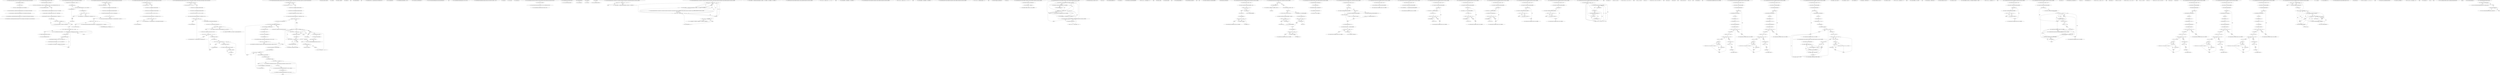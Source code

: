 digraph DSCompiler_CFG {
  // graph-vertices
  v1  [label="162:  DSCompiler (final int parameters, final int order,  final DSCompiler valueCompiler, final DSCompiler derivativeCompiler)"];
  v2  [label="166:  this.parameters = parameters"];
  v3  [label="167:  this.order  = order"];
  v4  [label="168:  this.sizes  = compileSizes(parameters, order, valueCompiler)"];
  v5  [label="169:  this.derivativesIndirection = compileDerivativesIndirection(parameters, order, valueCompiler, derivativeCompiler)"];
  v6  [label="172:  this.lowerIndirection = compileLowerIndirection(parameters, order, valueCompiler, derivativeCompiler)"];
  v7  [label="175:  this.multIndirection = compileMultiplicationIndirection(parameters, order,  valueCompiler, derivativeCompiler, lowerIndirection)"];
  v8  [label="178:  this.compIndirection = compileCompositionIndirection(parameters, order, valueCompiler, derivativeCompiler, sizes, derivativesIndirection)"];
  v9  [label="191:  DSCompiler getCompiler(int parameters, int order)"];
  v10  [label="195:  final DSCompiler[][] cache = compilers.get()"];
  v11  [label="196:  if (cache != null && cache.length > parameters && cache[parameters].length > order && cache[parameters][order] != null)"];
  v12  [label="199:  return cache[parameters][order];"];
  v13  [label="endif"];
  v14  [label="203:  final int maxParameters = FastMath.max(parameters, cache == null ? 0 : cache.length)"];
  v15  [label="204:  final int maxOrder  = FastMath.max(order, cache == null ? 0 : cache[0].length)"];
  v16  [label="205:  final DSCompiler[][] newCache = new DSCompiler[maxParameters + 1][maxOrder + 1]"];
  v17  [label="207:  if (cache != null)"];
  v18  [label="209:  for (  int i = 0 ; i < cache.length ;   ++i)"];
  v21  [label="endfor"];
  v22  [label="210:  System.arraycopy(cache[i], 0, newCache[i], 0, cache[i].length)"];
  v23  [label="endif"];
  v24  [label="215:  for (  int diag = 0 ; diag <= parameters + order ;   ++diag)"];
  v27  [label="endfor"];
  v28  [label="216:  for (  int o = FastMath.max(0, diag - parameters ;   ++o) ; o <= FastMath.min(  int o = FastMath.max(0, diag - parameters ;   ++o) ; order, diag ;   ++o) ;   ++o)"];
  v31  [label="endfor"];
  v32  [label="217:  final int p = diag - o"];
  v33  [label="218:  if (newCache[p][o] == null)"];
  v34  [label="219:  final DSCompiler valueCompiler  = (p == 0) ? null : newCache[p - 1][o]"];
  v35  [label="220:  final DSCompiler derivativeCompiler = (o == 0) ? null : newCache[p][o - 1]"];
  v36  [label="221:  newCache[p][o] = new DSCompiler(p, o, valueCompiler, derivativeCompiler)"];
  v37  [label="endif"];
  v38  [label="227:  compilers.compareAndSet(cache, newCache)"];
  v39  [label="229:  return newCache[parameters][order];"];
  v40  [label="239:  int[][] compileSizes(final int parameters, final int order, final DSCompiler valueCompiler)"];
  v41  [label="242:  final int[][] sizes = new int[parameters + 1][order + 1]"];
  v42  [label="243:  if (parameters == 0)"];
  v43  [label="244:  Arrays.fill(sizes[0], 1)"];
  v44  [label="endif"];
  v45  [label="246:  System.arraycopy(valueCompiler.sizes, 0, sizes, 0, parameters)"];
  v46  [label="247:  sizes[parameters][0] = 1"];
  v47  [label="248:  for (  int i = 0 ; i < order ;   ++i)"];
  v50  [label="endfor"];
  v51  [label="249:  sizes[parameters][i + 1] = sizes[parameters][i] + sizes[parameters - 1][i + 1]"];
  v52  [label="253:  return sizes;"];
  v53  [label="264:  int[][] compileDerivativesIndirection(final int parameters, final int order, final DSCompiler valueCompiler, final DSCompiler derivativeCompiler)"];
  v54  [label="268:  if (parameters == 0 || order == 0)"];
  v55  [label="269:  return new int[1][parameters];"];
  v56  [label="endif"];
  v57  [label="272:  final int vSize = valueCompiler.derivativesIndirection.length"];
  v58  [label="273:  final int dSize = derivativeCompiler.derivativesIndirection.length"];
  v59  [label="274:  final int[][] derivativesIndirection = new int[vSize + dSize][parameters]"];
  v60  [label="277:  for (  int i = 0 ; i < vSize ;   ++i)"];
  v63  [label="endfor"];
  v64  [label="279:  System.arraycopy(valueCompiler.derivativesIndirection[i], 0,  derivativesIndirection[i], 0,  parameters - 1)"];
  v65  [label="285:  for (  int i = 0 ; i < dSize ;   ++i)"];
  v68  [label="endfor"];
  v69  [label="288:  System.arraycopy(derivativeCompiler.derivativesIndirection[i], 0,  derivativesIndirection[vSize + i], 0,  parameters)"];
  v70  [label="293:  derivativesIndirection[vSize + i][parameters - 1]++"];
  v71  [label="297:  return derivativesIndirection;"];
  v72  [label="312:  int[] compileLowerIndirection(final int parameters, final int order, final DSCompiler valueCompiler, final DSCompiler derivativeCompiler)"];
  v73  [label="316:  if (parameters == 0 || order <= 1)"];
  v74  [label="317:  return new int[] { 0 };"];
  v75  [label="endif"];
  v76  [label="321:  final int vSize = valueCompiler.lowerIndirection.length"];
  v77  [label="322:  final int dSize = derivativeCompiler.lowerIndirection.length"];
  v78  [label="323:  final int[] lowerIndirection = new int[vSize + dSize]"];
  v79  [label="324:  System.arraycopy(valueCompiler.lowerIndirection, 0, lowerIndirection, 0, vSize)"];
  v80  [label="325:  for (  int i = 0 ; i < dSize ;   ++i)"];
  v83  [label="endfor"];
  v84  [label="326:  lowerIndirection[vSize + i] = valueCompiler.getSize() + derivativeCompiler.lowerIndirection[i]"];
  v85  [label="329:  return lowerIndirection;"];
  v86  [label="346:  int[][][] compileMultiplicationIndirection(final int parameters, final int order,  final DSCompiler valueCompiler,  final DSCompiler derivativeCompiler,  final int[] lowerIndirection)"];
  v87  [label="351:  if ((parameters == 0) || (order == 0))"];
  v88  [label="352:  return new int[][][] { { { 1, 0, 0 } } };"];
  v89  [label="endif"];
  v90  [label="356:  final int vSize = valueCompiler.multIndirection.length"];
  v91  [label="357:  final int dSize = derivativeCompiler.multIndirection.length"];
  v92  [label="358:  final int[][][] multIndirection = new int[vSize + dSize][][]"];
  v93  [label="360:  System.arraycopy(valueCompiler.multIndirection, 0, multIndirection, 0, vSize)"];
  v94  [label="362:  for (  int i = 0 ; i < dSize ;   ++i)"];
  v97  [label="endfor"];
  v98  [label="363:  final int[][] dRow = derivativeCompiler.multIndirection[i]"];
  v99  [label="364:  List<int[]> row = new ArrayList<int[]>(dRow.length * 2)"];
  v100  [label="365:  for (  int j = 0 ; j < dRow.length ;   ++j)"];
  v103  [label="endfor"];
  v104  [label="366:  row.add(new int[] { dRow[j][0], lowerIndirection[dRow[j][1]], vSize + dRow[j][2] })"];
  v105  [label="367:  row.add(new int[] { dRow[j][0], vSize + dRow[j][1], lowerIndirection[dRow[j][2]] })"];
  v106  [label="371:  final List<int[]> combined = new ArrayList<int[]>(row.size())"];
  v107  [label="372:  for (  int j = 0 ; j < row.size(  int j = 0 ;  ;   ++j) ;   ++j)"];
  v110  [label="endfor"];
  v111  [label="373:  final int[] termJ = row.get(j)"];
  v112  [label="374:  if (termJ[0] > 0)"];
  v113  [label="375:  for (  int k = j + 1 ; k < row.size(  int k = j + 1 ;  ;   ++k) ;   ++k)"];
  v116  [label="endfor"];
  v117  [label="376:  final int[] termK = row.get(k)"];
  v118  [label="377:  if (termJ[1] == termK[1] && termJ[2] == termK[2])"];
  v119  [label="379:  termJ[0] += termK[0]"];
  v120  [label="381:  termK[0] = 0"];
  v121  [label="endif"];
  v122  [label="384:  combined.add(termJ)"];
  v123  [label="endif"];
  v124  [label="388:  multIndirection[vSize + i] = combined.toArray(new int[combined.size()][])"];
  v125  [label="392:  return multIndirection;"];
  v126  [label="411:  int[][][] compileCompositionIndirection(final int parameters, final int order,  final DSCompiler valueCompiler,  final DSCompiler derivativeCompiler,  final int[][] sizes,  final int[][] derivativesIndirection)"];
  v127  [label="418:  if ((parameters == 0) || (order == 0))"];
  v128  [label="419:  return new int[][][] { { { 1, 0 } } };"];
  v129  [label="endif"];
  v130  [label="422:  final int vSize = valueCompiler.compIndirection.length"];
  v131  [label="423:  final int dSize = derivativeCompiler.compIndirection.length"];
  v132  [label="424:  final int[][][] compIndirection = new int[vSize + dSize][][]"];
  v133  [label="427:  System.arraycopy(valueCompiler.compIndirection, 0, compIndirection, 0, vSize)"];
  v134  [label="433:  for (  int i = 0 ; i < dSize ;   ++i)"];
  v137  [label="endfor"];
  v138  [label="434:  List<int[]> row = new ArrayList<int[]>()"];
  v139  [label="435:  for (int[] term : derivativeCompiler.compIndirection[i])"];
  v140  [label="endfor"];
  v141  [label="440:  int[] derivedTermF = new int[term.length + 1]"];
  v142  [label="441:  derivedTermF[0] = term[0]"];
  v143  [label="442:  derivedTermF[1] = term[1] + 1"];
  v144  [label="443:  int[] orders = new int[parameters]"];
  v145  [label="444:  orders[parameters - 1] = 1"];
  v146  [label="445:  derivedTermF[term.length] = getPartialDerivativeIndex(parameters, order, sizes, orders)"];
  v147  [label="446:  for (  int j = 2 ; j < term.length ;   ++j)"];
  v150  [label="endfor"];
  v151  [label="449:  derivedTermF[j] = convertIndex(term[j], parameters,  derivativeCompiler.derivativesIndirection,  parameters, order, sizes)"];
  v152  [label="453:  Arrays.sort(derivedTermF, 2, derivedTermF.length)"];
  v153  [label="454:  row.add(derivedTermF)"];
  v154  [label="457:  for (  int l = 2 ; l < term.length ;   ++l)"];
  v157  [label="endfor"];
  v158  [label="458:  int[] derivedTermG = new int[term.length]"];
  v159  [label="459:  derivedTermG[0] = term[0]"];
  v160  [label="460:  derivedTermG[1] = term[1]"];
  v161  [label="461:  for (  int j = 2 ; j < term.length ;   ++j)"];
  v164  [label="endfor"];
  v165  [label="464:  derivedTermG[j] = convertIndex(term[j], parameters,  derivativeCompiler.derivativesIndirection,  parameters, order, sizes)"];
  v166  [label="467:  if (j == l)"];
  v167  [label="469:  System.arraycopy(derivativesIndirection[derivedTermG[j]], 0, orders, 0, parameters)"];
  v168  [label="470:  orders[parameters - 1]++"];
  v169  [label="471:  derivedTermG[j] = getPartialDerivativeIndex(parameters, order, sizes, orders)"];
  v170  [label="endif"];
  v171  [label="474:  Arrays.sort(derivedTermG, 2, derivedTermG.length)"];
  v172  [label="475:  row.add(derivedTermG)"];
  v173  [label="481:  final List<int[]> combined = new ArrayList<int[]>(row.size())"];
  v174  [label="482:  for (  int j = 0 ; j < row.size(  int j = 0 ;  ;   ++j) ;   ++j)"];
  v177  [label="endfor"];
  v178  [label="483:  final int[] termJ = row.get(j)"];
  v179  [label="484:  if (termJ[0] > 0)"];
  v180  [label="485:  for (  int k = j + 1 ; k < row.size(  int k = j + 1 ;  ;   ++k) ;   ++k)"];
  v183  [label="endfor"];
  v184  [label="486:  final int[] termK = row.get(k)"];
  v185  [label="487:  boolean equals = termJ.length == termK.length"];
  v186  [label="488:  for (  int l = 1 ; equals && l < termJ.length ;   ++l)"];
  v189  [label="endfor"];
  v190  [label="489:  equals &= termJ[l] == termK[l]"];
  v191  [label="491:  if (equals)"];
  v192  [label="493:  termJ[0] += termK[0]"];
  v193  [label="495:  termK[0] = 0"];
  v194  [label="endif"];
  v195  [label="498:  combined.add(termJ)"];
  v196  [label="endif"];
  v197  [label="502:  compIndirection[vSize + i] = combined.toArray(new int[combined.size()][])"];
  v198  [label="506:  return compIndirection;"];
  v199  [label="542:  int getPartialDerivativeIndex(final int ... orders)"];
  v200  [label="546:  if (orders.length != getFreeParameters())"];
  v201  [label="547:  throw new DimensionMismatchException(orders.length, getFreeParameters())"];
  v202  [label="endif"];
  v203  [label="550:  return getPartialDerivativeIndex(parameters, order, sizes, orders);"];
  v204  [label="564:  int getPartialDerivativeIndex(final int parameters, final int order,  final int[][] sizes, final int ... orders)"];
  v205  [label="570:  int index = 0"];
  v206  [label="571:  int m = order"];
  v207  [label="572:  int ordersSum = 0"];
  v208  [label="573:  for (  int i = parameters - 1 ; i >= 0 ;   --i)"];
  v211  [label="endfor"];
  v212  [label="576:  int derivativeOrder = orders[i]"];
  v213  [label="579:  ordersSum += derivativeOrder"];
  v214  [label="580:  if (ordersSum > order)"];
  v215  [label="581:  throw new NumberIsTooLargeException(ordersSum, order, true)"];
  v216  [label="endif"];
  v217  [label="584:  while (derivativeOrder-- > 0)"];
  v218  [label="endwhile"];
  v219  [label="588:  index += sizes[i][m--]"];
  v220  [label="593:  return index;"];
  v221  [label="609:  int convertIndex(final int index, final int srcP, final int[][] srcDerivativesIndirection, final int destP, final int destO, final int[][] destSizes)"];
  v222  [label="613:  int[] orders = new int[destP]"];
  v223  [label="614:  System.arraycopy(srcDerivativesIndirection[index], 0, orders, 0, FastMath.min(srcP, destP))"];
  v224  [label="615:  return getPartialDerivativeIndex(destP, destO, destSizes, orders);"];
  v225  [label="626:  int[] getPartialDerivativeOrders(final int index)"];
  v226  [label="627:  return derivativesIndirection[index];"];
  v227  [label="633:  int getFreeParameters()"];
  v228  [label="634:  return parameters;"];
  v229  [label="640:  int getOrder()"];
  v230  [label="641:  return order;"];
  v231  [label="651:  int getSize()"];
  v232  [label="652:  return sizes[parameters][order];"];
  v233  [label="667:  void linearCombination(final double a1, final double[] c1, final int offset1, final double a2, final double[] c2, final int offset2, final double[] result, final int resultOffset)"];
  v234  [label="670:  for (  int i = 0 ; i < getSize(  int i = 0 ;  ;   ++i) ;   ++i)"];
  v237  [label="endfor"];
  v238  [label="671:  result[resultOffset + i] = MathArrays.linearCombination(a1, c1[offset1 + i], a2, c2[offset2 + i])"];
  v239  [label="691:  void linearCombination(final double a1, final double[] c1, final int offset1, final double a2, final double[] c2, final int offset2, final double a3, final double[] c3, final int offset3, final double[] result, final int resultOffset)"];
  v240  [label="695:  for (  int i = 0 ; i < getSize(  int i = 0 ;  ;   ++i) ;   ++i)"];
  v243  [label="endfor"];
  v244  [label="696:  result[resultOffset + i] = MathArrays.linearCombination(a1, c1[offset1 + i],  a2, c2[offset2 + i],  a3, c3[offset3 + i])"];
  v245  [label="721:  void linearCombination(final double a1, final double[] c1, final int offset1, final double a2, final double[] c2, final int offset2, final double a3, final double[] c3, final int offset3, final double a4, final double[] c4, final int offset4, final double[] result, final int resultOffset)"];
  v246  [label="726:  for (  int i = 0 ; i < getSize(  int i = 0 ;  ;   ++i) ;   ++i)"];
  v249  [label="endfor"];
  v250  [label="727:  result[resultOffset + i] = MathArrays.linearCombination(a1, c1[offset1 + i],  a2, c2[offset2 + i],  a3, c3[offset3 + i],  a4, c4[offset4 + i])"];
  v251  [label="744:  void add(final double[] lhs, final int lhsOffset, final double[] rhs, final int rhsOffset, final double[] result, final int resultOffset)"];
  v252  [label="747:  for (  int i = 0 ; i < getSize(  int i = 0 ;  ;   ++i) ;   ++i)"];
  v255  [label="endfor"];
  v256  [label="748:  result[resultOffset + i] = lhs[lhsOffset + i] + rhs[rhsOffset + i]"];
  v257  [label="760:  void subtract(final double[] lhs, final int lhsOffset,  final double[] rhs, final int rhsOffset,  final double[] result, final int resultOffset)"];
  v258  [label="763:  for (  int i = 0 ; i < getSize(  int i = 0 ;  ;   ++i) ;   ++i)"];
  v261  [label="endfor"];
  v262  [label="764:  result[resultOffset + i] = lhs[lhsOffset + i] - rhs[rhsOffset + i]"];
  v263  [label="778:  void multiply(final double[] lhs, final int lhsOffset,  final double[] rhs, final int rhsOffset,  final double[] result, final int resultOffset)"];
  v264  [label="781:  for (  int i = 0 ; i < multIndirection.length ;   ++i)"];
  v267  [label="endfor"];
  v268  [label="782:  final int[][] mappingI = multIndirection[i]"];
  v269  [label="783:  double r = 0"];
  v270  [label="784:  for (  int j = 0 ; j < mappingI.length ;   ++j)"];
  v273  [label="endfor"];
  v274  [label="785:  r += mappingI[j][0] *  lhs[lhsOffset + mappingI[j][1]] *  rhs[rhsOffset + mappingI[j][2]]"];
  v275  [label="789:  result[resultOffset + i] = r"];
  v276  [label="803:  void divide(final double[] lhs, final int lhsOffset,  final double[] rhs, final int rhsOffset,  final double[] result, final int resultOffset)"];
  v277  [label="806:  final double[] reciprocal = new double[getSize()]"];
  v278  [label="807:  pow(rhs, lhsOffset, -1, reciprocal, 0)"];
  v279  [label="808:  multiply(lhs, lhsOffset, reciprocal, 0, result, resultOffset)"];
  v280  [label="820:  void remainder(final double[] lhs, final int lhsOffset, final double[] rhs, final int rhsOffset, final double[] result, final int resultOffset)"];
  v281  [label="825:  final double rem = FastMath.IEEEremainder(lhs[lhsOffset], rhs[rhsOffset])"];
  v282  [label="826:  final double k = FastMath.rint((lhs[lhsOffset] - rem) / rhs[rhsOffset])"];
  v283  [label="829:  result[resultOffset] = rem"];
  v284  [label="832:  for (  int i = 1 ; i < getSize(  int i = 1 ;  ;   ++i) ;   ++i)"];
  v287  [label="endfor"];
  v288  [label="833:  result[resultOffset + i] = lhs[lhsOffset + i] - k * rhs[rhsOffset + i]"];
  v289  [label="848:  void pow(final double a, final double[] operand, final int operandOffset, final double[] result, final int resultOffset)"];
  v290  [label="854:  final double[] function = new double[1 + order]"];
  v291  [label="855:  if (a == 0)"];
  v292  [label="856:  if (operand[operandOffset] == 0)"];
  v293  [label="857:  function[0] = 1"];
  v294  [label="858:  double infinity = Double.POSITIVE_INFINITY"];
  v295  [label="859:  for (  int i = 1 ; i < function.length ;   ++i)"];
  v298  [label="endfor"];
  v299  [label="860:  infinity = -infinity"];
  v300  [label="861:  function[i] = infinity"];
  v301  [label="endif"];
  v302  [label="863:  if (operand[operandOffset] < 0)"];
  v303  [label="864:  Arrays.fill(function, Double.NaN)"];
  v304  [label="endif"];
  v305  [label="endif"];
  v306  [label="867:  function[0] = FastMath.pow(a, operand[operandOffset])"];
  v307  [label="868:  final double lnA = FastMath.log(a)"];
  v308  [label="869:  for (  int i = 1 ; i < function.length ;   ++i)"];
  v311  [label="endfor"];
  v312  [label="870:  function[i] = lnA * function[i - 1]"];
  v313  [label="876:  compose(operand, operandOffset, function, result, resultOffset)"];
  v314  [label="889:  void pow(final double[] operand, final int operandOffset, final double p, final double[] result, final int resultOffset)"];
  v315  [label="894:  double[] function = new double[1 + order]"];
  v316  [label="895:  double xk = FastMath.pow(operand[operandOffset], p - order)"];
  v317  [label="896:  for (  int i = order ; i > 0 ;   --i)"];
  v320  [label="endfor"];
  v321  [label="897:  function[i] = xk"];
  v322  [label="898:  xk *= operand[operandOffset]"];
  v323  [label="900:  function[0] = xk"];
  v324  [label="901:  double coefficient = p"];
  v325  [label="902:  for (  int i = 1 ; i <= order ;   ++i)"];
  v328  [label="endfor"];
  v329  [label="903:  function[i] *= coefficient"];
  v330  [label="904:  coefficient *= p - i"];
  v331  [label="908:  compose(operand, operandOffset, function, result, resultOffset)"];
  v332  [label="921:  void pow(final double[] operand, final int operandOffset, final int n, final double[] result, final int resultOffset)"];
  v333  [label="924:  if (n == 0)"];
  v334  [label="926:  result[resultOffset] = 1.0"];
  v335  [label="927:  Arrays.fill(result, resultOffset + 1, resultOffset + getSize(), 0)"];
  v336  [label="928:  return;"];
  v337  [label="endif"];
  v338  [label="933:  double[] function = new double[1 + order]"];
  v339  [label="935:  if (n > 0)"];
  v340  [label="937:  final int maxOrder = FastMath.min(order, n)"];
  v341  [label="938:  double xk = FastMath.pow(operand[operandOffset], n - maxOrder)"];
  v342  [label="939:  for (  int i = maxOrder ; i > 0 ;   --i)"];
  v345  [label="endfor"];
  v346  [label="940:  function[i] = xk"];
  v347  [label="941:  xk *= operand[operandOffset]"];
  v348  [label="943:  function[0] = xk"];
  v349  [label="endif"];
  v350  [label="946:  final double inv = 1.0 / operand[operandOffset]"];
  v351  [label="947:  double xk = FastMath.pow(inv, -n)"];
  v352  [label="948:  for (  int i = 0 ; i <= order ;   ++i)"];
  v355  [label="endfor"];
  v356  [label="949:  function[i] = xk"];
  v357  [label="950:  xk *= inv"];
  v358  [label="954:  double coefficient = n"];
  v359  [label="955:  for (  int i = 1 ; i <= order ;   ++i)"];
  v362  [label="endfor"];
  v363  [label="956:  function[i] *= coefficient"];
  v364  [label="957:  coefficient *= n - i"];
  v365  [label="961:  compose(operand, operandOffset, function, result, resultOffset)"];
  v366  [label="975:  void pow(final double[] x, final int xOffset, final double[] y, final int yOffset, final double[] result, final int resultOffset)"];
  v367  [label="978:  final double[] logX = new double[getSize()]"];
  v368  [label="979:  log(x, xOffset, logX, 0)"];
  v369  [label="980:  final double[] yLogX = new double[getSize()]"];
  v370  [label="981:  multiply(logX, 0, y, yOffset, yLogX, 0)"];
  v371  [label="982:  exp(yLogX, 0, result, resultOffset)"];
  v372  [label="994:  void rootN(final double[] operand, final int operandOffset, final int n, final double[] result, final int resultOffset)"];
  v373  [label="999:  double[] function = new double[1 + order]"];
  v374  [label="1000:  double xk"];
  v375  [label="1001:  if (n == 2)"];
  v376  [label="1002:  function[0] = FastMath.sqrt(operand[operandOffset])"];
  v377  [label="1003:  xk  = 0.5 / function[0]"];
  v378  [label="endif"];
  v379  [label="1004:  if (n == 3)"];
  v380  [label="1005:  function[0] = FastMath.cbrt(operand[operandOffset])"];
  v381  [label="1006:  xk  = 1.0 / (3.0 * function[0] * function[0])"];
  v382  [label="endif"];
  v383  [label="1008:  function[0] = FastMath.pow(operand[operandOffset], 1.0 / n)"];
  v384  [label="1009:  xk  = 1.0 / (n * FastMath.pow(function[0], n - 1))"];
  v385  [label="1011:  final double nReciprocal = 1.0 / n"];
  v386  [label="1012:  final double xReciprocal = 1.0 / operand[operandOffset]"];
  v387  [label="1013:  for (  int i = 1 ; i <= order ;   ++i)"];
  v390  [label="endfor"];
  v391  [label="1014:  function[i] = xk"];
  v392  [label="1015:  xk *= xReciprocal * (nReciprocal - i)"];
  v393  [label="1019:  compose(operand, operandOffset, function, result, resultOffset)"];
  v394  [label="1031:  void exp(final double[] operand, final int operandOffset, final double[] result, final int resultOffset)"];
  v395  [label="1035:  double[] function = new double[1 + order]"];
  v396  [label="1036:  Arrays.fill(function, FastMath.exp(operand[operandOffset]))"];
  v397  [label="1039:  compose(operand, operandOffset, function, result, resultOffset)"];
  v398  [label="1051:  void expm1(final double[] operand, final int operandOffset, final double[] result, final int resultOffset)"];
  v399  [label="1055:  double[] function = new double[1 + order]"];
  v400  [label="1056:  function[0] = FastMath.expm1(operand[operandOffset])"];
  v401  [label="1057:  Arrays.fill(function, 1, 1 + order, FastMath.exp(operand[operandOffset]))"];
  v402  [label="1060:  compose(operand, operandOffset, function, result, resultOffset)"];
  v403  [label="1072:  void log(final double[] operand, final int operandOffset, final double[] result, final int resultOffset)"];
  v404  [label="1076:  double[] function = new double[1 + order]"];
  v405  [label="1077:  function[0] = FastMath.log(operand[operandOffset])"];
  v406  [label="1078:  if (order > 0)"];
  v407  [label="1079:  double inv = 1.0 / operand[operandOffset]"];
  v408  [label="1080:  double xk  = inv"];
  v409  [label="1081:  for (  int i = 1 ; i <= order ;   ++i)"];
  v412  [label="endfor"];
  v413  [label="1082:  function[i] = xk"];
  v414  [label="1083:  xk *= -i * inv"];
  v415  [label="endif"];
  v416  [label="1088:  compose(operand, operandOffset, function, result, resultOffset)"];
  v417  [label="1099:  void log1p(final double[] operand, final int operandOffset, final double[] result, final int resultOffset)"];
  v418  [label="1103:  double[] function = new double[1 + order]"];
  v419  [label="1104:  function[0] = FastMath.log1p(operand[operandOffset])"];
  v420  [label="1105:  if (order > 0)"];
  v421  [label="1106:  double inv = 1.0 / (1.0 + operand[operandOffset])"];
  v422  [label="1107:  double xk  = inv"];
  v423  [label="1108:  for (  int i = 1 ; i <= order ;   ++i)"];
  v426  [label="endfor"];
  v427  [label="1109:  function[i] = xk"];
  v428  [label="1110:  xk *= -i * inv"];
  v429  [label="endif"];
  v430  [label="1115:  compose(operand, operandOffset, function, result, resultOffset)"];
  v431  [label="1126:  void log10(final double[] operand, final int operandOffset, final double[] result, final int resultOffset)"];
  v432  [label="1130:  double[] function = new double[1 + order]"];
  v433  [label="1131:  function[0] = FastMath.log10(operand[operandOffset])"];
  v434  [label="1132:  if (order > 0)"];
  v435  [label="1133:  double inv = 1.0 / operand[operandOffset]"];
  v436  [label="1134:  double xk  = inv / FastMath.log(10.0)"];
  v437  [label="1135:  for (  int i = 1 ; i <= order ;   ++i)"];
  v440  [label="endfor"];
  v441  [label="1136:  function[i] = xk"];
  v442  [label="1137:  xk *= -i * inv"];
  v443  [label="endif"];
  v444  [label="1142:  compose(operand, operandOffset, function, result, resultOffset)"];
  v445  [label="1154:  void cos(final double[] operand, final int operandOffset, final double[] result, final int resultOffset)"];
  v446  [label="1158:  double[] function = new double[1 + order]"];
  v447  [label="1159:  function[0] = FastMath.cos(operand[operandOffset])"];
  v448  [label="1160:  if (order > 0)"];
  v449  [label="1161:  function[1] = -FastMath.sin(operand[operandOffset])"];
  v450  [label="1162:  for (  int i = 2 ; i <= order ;   ++i)"];
  v453  [label="endfor"];
  v454  [label="1163:  function[i] = -function[i - 2]"];
  v455  [label="endif"];
  v456  [label="1168:  compose(operand, operandOffset, function, result, resultOffset)"];
  v457  [label="1180:  void sin(final double[] operand, final int operandOffset, final double[] result, final int resultOffset)"];
  v458  [label="1184:  double[] function = new double[1 + order]"];
  v459  [label="1185:  function[0] = FastMath.sin(operand[operandOffset])"];
  v460  [label="1186:  if (order > 0)"];
  v461  [label="1187:  function[1] = FastMath.cos(operand[operandOffset])"];
  v462  [label="1188:  for (  int i = 2 ; i <= order ;   ++i)"];
  v465  [label="endfor"];
  v466  [label="1189:  function[i] = -function[i - 2]"];
  v467  [label="endif"];
  v468  [label="1194:  compose(operand, operandOffset, function, result, resultOffset)"];
  v469  [label="1206:  void tan(final double[] operand, final int operandOffset, final double[] result, final int resultOffset)"];
  v470  [label="1210:  final double[] function = new double[1 + order]"];
  v471  [label="1211:  final double t = FastMath.tan(operand[operandOffset])"];
  v472  [label="1212:  function[0] = t"];
  v473  [label="1214:  if (order > 0)"];
  v474  [label="1223:  final double[] p = new double[order + 2]"];
  v475  [label="1224:  p[1] = 1"];
  v476  [label="1225:  final double t2 = t * t"];
  v477  [label="1226:  for (  int n = 1 ; n <= order ;   ++n)"];
  v480  [label="endfor"];
  v481  [label="1229:  double v = 0"];
  v482  [label="1230:  p[n + 1] = n * p[n]"];
  v483  [label="1231:  for (  int k = n + 1 ; k >= 0 ;   k -= 2)"];
  v486  [label="endfor"];
  v487  [label="1232:  v = v * t2 + p[k]"];
  v488  [label="1233:  if (k > 2)"];
  v489  [label="1234:  p[k - 2] = (k - 1) * p[k - 1] + (k - 3) * p[k - 3]"];
  v490  [label="endif"];
  v491  [label="1235:  if (k == 2)"];
  v492  [label="1236:  p[0] = p[1]"];
  v493  [label="endif"];
  v494  [label="1239:  if ((n & 0x1) == 0)"];
  v495  [label="1240:  v *= t"];
  v496  [label="endif"];
  v497  [label="1243:  function[n] = v"];
  v498  [label="endif"];
  v499  [label="1249:  compose(operand, operandOffset, function, result, resultOffset)"];
  v500  [label="1261:  void acos(final double[] operand, final int operandOffset, final double[] result, final int resultOffset)"];
  v501  [label="1265:  double[] function = new double[1 + order]"];
  v502  [label="1266:  final double x = operand[operandOffset]"];
  v503  [label="1267:  function[0] = FastMath.acos(x)"];
  v504  [label="1268:  if (order > 0)"];
  v505  [label="1276:  final double[] p = new double[order]"];
  v506  [label="1277:  p[0] = -1"];
  v507  [label="1278:  final double x2  = x * x"];
  v508  [label="1279:  final double f = 1.0 / (1 - x2)"];
  v509  [label="1280:  double coeff = FastMath.sqrt(f)"];
  v510  [label="1281:  function[1] = coeff * p[0]"];
  v511  [label="1282:  for (  int n = 2 ; n <= order ;   ++n)"];
  v514  [label="endfor"];
  v515  [label="1285:  double v = 0"];
  v516  [label="1286:  p[n - 1] = (n - 1) * p[n - 2]"];
  v517  [label="1287:  for (  int k = n - 1 ; k >= 0 ;   k -= 2)"];
  v520  [label="endfor"];
  v521  [label="1288:  v = v * x2 + p[k]"];
  v522  [label="1289:  if (k > 2)"];
  v523  [label="1290:  p[k - 2] = (k - 1) * p[k - 1] + (2 * n - k) * p[k - 3]"];
  v524  [label="endif"];
  v525  [label="1291:  if (k == 2)"];
  v526  [label="1292:  p[0] = p[1]"];
  v527  [label="endif"];
  v528  [label="1295:  if ((n & 0x1) == 0)"];
  v529  [label="1296:  v *= x"];
  v530  [label="endif"];
  v531  [label="1299:  coeff *= f"];
  v532  [label="1300:  function[n] = coeff * v"];
  v533  [label="endif"];
  v534  [label="1306:  compose(operand, operandOffset, function, result, resultOffset)"];
  v535  [label="1318:  void asin(final double[] operand, final int operandOffset, final double[] result, final int resultOffset)"];
  v536  [label="1322:  double[] function = new double[1 + order]"];
  v537  [label="1323:  final double x = operand[operandOffset]"];
  v538  [label="1324:  function[0] = FastMath.asin(x)"];
  v539  [label="1325:  if (order > 0)"];
  v540  [label="1333:  final double[] p = new double[order]"];
  v541  [label="1334:  p[0] = 1"];
  v542  [label="1335:  final double x2  = x * x"];
  v543  [label="1336:  final double f = 1.0 / (1 - x2)"];
  v544  [label="1337:  double coeff = FastMath.sqrt(f)"];
  v545  [label="1338:  function[1] = coeff * p[0]"];
  v546  [label="1339:  for (  int n = 2 ; n <= order ;   ++n)"];
  v549  [label="endfor"];
  v550  [label="1342:  double v = 0"];
  v551  [label="1343:  p[n - 1] = (n - 1) * p[n - 2]"];
  v552  [label="1344:  for (  int k = n - 1 ; k >= 0 ;   k -= 2)"];
  v555  [label="endfor"];
  v556  [label="1345:  v = v * x2 + p[k]"];
  v557  [label="1346:  if (k > 2)"];
  v558  [label="1347:  p[k - 2] = (k - 1) * p[k - 1] + (2 * n - k) * p[k - 3]"];
  v559  [label="endif"];
  v560  [label="1348:  if (k == 2)"];
  v561  [label="1349:  p[0] = p[1]"];
  v562  [label="endif"];
  v563  [label="1352:  if ((n & 0x1) == 0)"];
  v564  [label="1353:  v *= x"];
  v565  [label="endif"];
  v566  [label="1356:  coeff *= f"];
  v567  [label="1357:  function[n] = coeff * v"];
  v568  [label="endif"];
  v569  [label="1363:  compose(operand, operandOffset, function, result, resultOffset)"];
  v570  [label="1375:  void atan(final double[] operand, final int operandOffset,  final double[] result, final int resultOffset)"];
  v571  [label="1379:  double[] function = new double[1 + order]"];
  v572  [label="1380:  final double x = operand[operandOffset]"];
  v573  [label="1381:  function[0] = FastMath.atan(x)"];
  v574  [label="1382:  if (order > 0)"];
  v575  [label="1390:  final double[] q = new double[order]"];
  v576  [label="1391:  q[0] = 1"];
  v577  [label="1392:  final double x2  = x * x"];
  v578  [label="1393:  final double f = 1.0 / (1 + x2)"];
  v579  [label="1394:  double coeff = f"];
  v580  [label="1395:  function[1] = coeff * q[0]"];
  v581  [label="1396:  for (  int n = 2 ; n <= order ;   ++n)"];
  v584  [label="endfor"];
  v585  [label="1399:  double v = 0"];
  v586  [label="1400:  q[n - 1] = -n * q[n - 2]"];
  v587  [label="1401:  for (  int k = n - 1 ; k >= 0 ;   k -= 2)"];
  v590  [label="endfor"];
  v591  [label="1402:  v = v * x2 + q[k]"];
  v592  [label="1403:  if (k > 2)"];
  v593  [label="1404:  q[k - 2] = (k - 1) * q[k - 1] + (k - 1 - 2 * n) * q[k - 3]"];
  v594  [label="endif"];
  v595  [label="1405:  if (k == 2)"];
  v596  [label="1406:  q[0] = q[1]"];
  v597  [label="endif"];
  v598  [label="1409:  if ((n & 0x1) == 0)"];
  v599  [label="1410:  v *= x"];
  v600  [label="endif"];
  v601  [label="1413:  coeff *= f"];
  v602  [label="1414:  function[n] = coeff * v"];
  v603  [label="endif"];
  v604  [label="1420:  compose(operand, operandOffset, function, result, resultOffset)"];
  v605  [label="1434:  void atan2(final double[] y, final int yOffset, final double[] x, final int xOffset, final double[] result, final int resultOffset)"];
  v606  [label="1439:  double[] tmp1 = new double[getSize()]"];
  v607  [label="1440:  multiply(x, xOffset, x, xOffset, tmp1, 0)"];
  v608  [label="1441:  double[] tmp2 = new double[getSize()]"];
  v609  [label="1442:  multiply(y, yOffset, y, yOffset, tmp2, 0)"];
  v610  [label="1443:  add(tmp1, 0, tmp2, 0, tmp2, 0)"];
  v611  [label="1444:  rootN(tmp2, 0, 2, tmp1, 0)"];
  v612  [label="1446:  if (x[xOffset] >= 0)"];
  v613  [label="1449:  add(tmp1, 0, x, xOffset, tmp2, 0)"];
  v614  [label="1450:  divide(y, yOffset, tmp2, 0, tmp1, 0)"];
  v615  [label="1451:  atan(tmp1, 0, tmp2, 0)"];
  v616  [label="1452:  for (  int i = 0 ; i < tmp2.length ;   ++i)"];
  v619  [label="endfor"];
  v620  [label="1453:  result[resultOffset + i] = 2 * tmp2[i]"];
  v621  [label="endif"];
  v622  [label="1459:  subtract(tmp1, 0, x, xOffset, tmp2, 0)"];
  v623  [label="1460:  divide(y, yOffset, tmp2, 0, tmp1, 0)"];
  v624  [label="1461:  atan(tmp1, 0, tmp2, 0)"];
  v625  [label="1462:  result[resultOffset] = ((tmp2[0] <= 0) ? -FastMath.PI : FastMath.PI) - 2 * tmp2[0]"];
  v626  [label="1464:  for (  int i = 1 ; i < tmp2.length ;   ++i)"];
  v629  [label="endfor"];
  v630  [label="1465:  result[resultOffset + i] = -2 * tmp2[i]"];
  v631  [label="1471:  result[resultOffset] = FastMath.atan2(y[yOffset], x[xOffset])"];
  v632  [label="1483:  void cosh(final double[] operand, final int operandOffset,  final double[] result, final int resultOffset)"];
  v633  [label="1487:  double[] function = new double[1 + order]"];
  v634  [label="1488:  function[0] = FastMath.cosh(operand[operandOffset])"];
  v635  [label="1489:  if (order > 0)"];
  v636  [label="1490:  function[1] = FastMath.sinh(operand[operandOffset])"];
  v637  [label="1491:  for (  int i = 2 ; i <= order ;   ++i)"];
  v640  [label="endfor"];
  v641  [label="1492:  function[i] = function[i - 2]"];
  v642  [label="endif"];
  v643  [label="1497:  compose(operand, operandOffset, function, result, resultOffset)"];
  v644  [label="1509:  void sinh(final double[] operand, final int operandOffset,  final double[] result, final int resultOffset)"];
  v645  [label="1513:  double[] function = new double[1 + order]"];
  v646  [label="1514:  function[0] = FastMath.sinh(operand[operandOffset])"];
  v647  [label="1515:  if (order > 0)"];
  v648  [label="1516:  function[1] = FastMath.cosh(operand[operandOffset])"];
  v649  [label="1517:  for (  int i = 2 ; i <= order ;   ++i)"];
  v652  [label="endfor"];
  v653  [label="1518:  function[i] = function[i - 2]"];
  v654  [label="endif"];
  v655  [label="1523:  compose(operand, operandOffset, function, result, resultOffset)"];
  v656  [label="1535:  void tanh(final double[] operand, final int operandOffset,  final double[] result, final int resultOffset)"];
  v657  [label="1539:  final double[] function = new double[1 + order]"];
  v658  [label="1540:  final double t = FastMath.tanh(operand[operandOffset])"];
  v659  [label="1541:  function[0] = t"];
  v660  [label="1543:  if (order > 0)"];
  v661  [label="1552:  final double[] p = new double[order + 2]"];
  v662  [label="1553:  p[1] = 1"];
  v663  [label="1554:  final double t2 = t * t"];
  v664  [label="1555:  for (  int n = 1 ; n <= order ;   ++n)"];
  v667  [label="endfor"];
  v668  [label="1558:  double v = 0"];
  v669  [label="1559:  p[n + 1] = -n * p[n]"];
  v670  [label="1560:  for (  int k = n + 1 ; k >= 0 ;   k -= 2)"];
  v673  [label="endfor"];
  v674  [label="1561:  v = v * t2 + p[k]"];
  v675  [label="1562:  if (k > 2)"];
  v676  [label="1563:  p[k - 2] = (k - 1) * p[k - 1] - (k - 3) * p[k - 3]"];
  v677  [label="endif"];
  v678  [label="1564:  if (k == 2)"];
  v679  [label="1565:  p[0] = p[1]"];
  v680  [label="endif"];
  v681  [label="1568:  if ((n & 0x1) == 0)"];
  v682  [label="1569:  v *= t"];
  v683  [label="endif"];
  v684  [label="1572:  function[n] = v"];
  v685  [label="endif"];
  v686  [label="1578:  compose(operand, operandOffset, function, result, resultOffset)"];
  v687  [label="1590:  void acosh(final double[] operand, final int operandOffset,  final double[] result, final int resultOffset)"];
  v688  [label="1594:  double[] function = new double[1 + order]"];
  v689  [label="1595:  final double x = operand[operandOffset]"];
  v690  [label="1596:  function[0] = FastMath.acosh(x)"];
  v691  [label="1597:  if (order > 0)"];
  v692  [label="1605:  final double[] p = new double[order]"];
  v693  [label="1606:  p[0] = 1"];
  v694  [label="1607:  final double x2  = x * x"];
  v695  [label="1608:  final double f = 1.0 / (x2 - 1)"];
  v696  [label="1609:  double coeff = FastMath.sqrt(f)"];
  v697  [label="1610:  function[1] = coeff * p[0]"];
  v698  [label="1611:  for (  int n = 2 ; n <= order ;   ++n)"];
  v701  [label="endfor"];
  v702  [label="1614:  double v = 0"];
  v703  [label="1615:  p[n - 1] = (1 - n) * p[n - 2]"];
  v704  [label="1616:  for (  int k = n - 1 ; k >= 0 ;   k -= 2)"];
  v707  [label="endfor"];
  v708  [label="1617:  v = v * x2 + p[k]"];
  v709  [label="1618:  if (k > 2)"];
  v710  [label="1619:  p[k - 2] = (1 - k) * p[k - 1] + (k - 2 * n) * p[k - 3]"];
  v711  [label="endif"];
  v712  [label="1620:  if (k == 2)"];
  v713  [label="1621:  p[0] = -p[1]"];
  v714  [label="endif"];
  v715  [label="1624:  if ((n & 0x1) == 0)"];
  v716  [label="1625:  v *= x"];
  v717  [label="endif"];
  v718  [label="1628:  coeff *= f"];
  v719  [label="1629:  function[n] = coeff * v"];
  v720  [label="endif"];
  v721  [label="1635:  compose(operand, operandOffset, function, result, resultOffset)"];
  v722  [label="1647:  void asinh(final double[] operand, final int operandOffset,  final double[] result, final int resultOffset)"];
  v723  [label="1651:  double[] function = new double[1 + order]"];
  v724  [label="1652:  final double x = operand[operandOffset]"];
  v725  [label="1653:  function[0] = FastMath.asinh(x)"];
  v726  [label="1654:  if (order > 0)"];
  v727  [label="1662:  final double[] p = new double[order]"];
  v728  [label="1663:  p[0] = 1"];
  v729  [label="1664:  final double x2  = x * x"];
  v730  [label="1665:  final double f = 1.0 / (1 + x2)"];
  v731  [label="1666:  double coeff = FastMath.sqrt(f)"];
  v732  [label="1667:  function[1] = coeff * p[0]"];
  v733  [label="1668:  for (  int n = 2 ; n <= order ;   ++n)"];
  v736  [label="endfor"];
  v737  [label="1671:  double v = 0"];
  v738  [label="1672:  p[n - 1] = (1 - n) * p[n - 2]"];
  v739  [label="1673:  for (  int k = n - 1 ; k >= 0 ;   k -= 2)"];
  v742  [label="endfor"];
  v743  [label="1674:  v = v * x2 + p[k]"];
  v744  [label="1675:  if (k > 2)"];
  v745  [label="1676:  p[k - 2] = (k - 1) * p[k - 1] + (k - 2 * n) * p[k - 3]"];
  v746  [label="endif"];
  v747  [label="1677:  if (k == 2)"];
  v748  [label="1678:  p[0] = p[1]"];
  v749  [label="endif"];
  v750  [label="1681:  if ((n & 0x1) == 0)"];
  v751  [label="1682:  v *= x"];
  v752  [label="endif"];
  v753  [label="1685:  coeff *= f"];
  v754  [label="1686:  function[n] = coeff * v"];
  v755  [label="endif"];
  v756  [label="1692:  compose(operand, operandOffset, function, result, resultOffset)"];
  v757  [label="1704:  void atanh(final double[] operand, final int operandOffset, final double[] result, final int resultOffset)"];
  v758  [label="1708:  double[] function = new double[1 + order]"];
  v759  [label="1709:  final double x = operand[operandOffset]"];
  v760  [label="1710:  function[0] = FastMath.atanh(x)"];
  v761  [label="1711:  if (order > 0)"];
  v762  [label="1719:  final double[] q = new double[order]"];
  v763  [label="1720:  q[0] = 1"];
  v764  [label="1721:  final double x2 = x * x"];
  v765  [label="1722:  final double f  = 1.0 / (1 - x2)"];
  v766  [label="1723:  double coeff = f"];
  v767  [label="1724:  function[1] = coeff * q[0]"];
  v768  [label="1725:  for (  int n = 2 ; n <= order ;   ++n)"];
  v771  [label="endfor"];
  v772  [label="1728:  double v = 0"];
  v773  [label="1729:  q[n - 1] = n * q[n - 2]"];
  v774  [label="1730:  for (  int k = n - 1 ; k >= 0 ;   k -= 2)"];
  v777  [label="endfor"];
  v778  [label="1731:  v = v * x2 + q[k]"];
  v779  [label="1732:  if (k > 2)"];
  v780  [label="1733:  q[k - 2] = (k - 1) * q[k - 1] + (2 * n - k + 1) * q[k - 3]"];
  v781  [label="endif"];
  v782  [label="1734:  if (k == 2)"];
  v783  [label="1735:  q[0] = q[1]"];
  v784  [label="endif"];
  v785  [label="1738:  if ((n & 0x1) == 0)"];
  v786  [label="1739:  v *= x"];
  v787  [label="endif"];
  v788  [label="1742:  coeff *= f"];
  v789  [label="1743:  function[n] = coeff * v"];
  v790  [label="endif"];
  v791  [label="1749:  compose(operand, operandOffset, function, result, resultOffset)"];
  v792  [label="1763:  void compose(final double[] operand, final int operandOffset, final double[] f, final double[] result, final int resultOffset)"];
  v793  [label="1765:  for (  int i = 0 ; i < compIndirection.length ;   ++i)"];
  v796  [label="endfor"];
  v797  [label="1766:  final int[][] mappingI = compIndirection[i]"];
  v798  [label="1767:  double r = 0"];
  v799  [label="1768:  for (  int j = 0 ; j < mappingI.length ;   ++j)"];
  v802  [label="endfor"];
  v803  [label="1769:  final int[] mappingIJ = mappingI[j]"];
  v804  [label="1770:  double product = mappingIJ[0] * f[mappingIJ[1]]"];
  v805  [label="1771:  for (  int k = 2 ; k < mappingIJ.length ;   ++k)"];
  v808  [label="endfor"];
  v809  [label="1772:  product *= operand[operandOffset + mappingIJ[k]]"];
  v810  [label="1774:  r += product"];
  v811  [label="1776:  result[resultOffset + i] = r"];
  v812  [label="1787:  double taylor(final double[] ds, final int dsOffset, final double ... delta)"];
  v813  [label="1789:  double value = 0"];
  v814  [label="1790:  for (  int i = getSize( ;   --i) - 1 ; i >= 0 ;   --i)"];
  v817  [label="endfor"];
  v818  [label="1791:  final int[] orders = getPartialDerivativeOrders(i)"];
  v819  [label="1792:  double term = ds[dsOffset + i]"];
  v820  [label="1793:  for (  int k = 0 ; k < orders.length ;   ++k)"];
  v823  [label="endfor"];
  v824  [label="1794:  if (orders[k] > 0)"];
  v825  [label="1795:  try"];
  v826  [label="end-try"];
  v827  [label="1796:  term *= FastMath.pow(delta[k], orders[k]) / CombinatoricsUtils.factorial(orders[k])"];
  v828  [label="end-catch"];
  v829  [label="1798:  catch (NotPositiveException e)"];
  v830  [label="1800:  throw new MathInternalError(e)"];
  v831  [label="endif"];
  v832  [label="1804:  value += term"];
  v833  [label="1806:  return value;"];
  v834  [label="1813:  void checkCompatibility(final DSCompiler compiler)"];
  v835  [label="1815:  if (parameters != compiler.parameters)"];
  v836  [label="1816:  throw new DimensionMismatchException(parameters, compiler.parameters)"];
  v837  [label="endif"];
  v838  [label="1818:  if (order != compiler.order)"];
  v839  [label="1819:  throw new DimensionMismatchException(order, compiler.order)"];
  v840  [label="endif"];
  // graph-edges
  v1 -> v2;
  v2 -> v3;
  v3 -> v4;
  v4 -> v5;
  v5 -> v6;
  v6 -> v7;
  v7 -> v8;
  v9 -> v10;
  v10 -> v11;
  v11 -> v12  [label="True"];
  v11 -> v13  [label="False"];
  v13 -> v14;
  v14 -> v15;
  v15 -> v16;
  v16 -> v17;
  v17 -> v18  [label="True"];
  v18 -> v21  [label="False"];
  v18 -> v22  [label="True"];
  v22 -> v18;
  v21 -> v23;
  v17 -> v23  [label="False"];
  v23 -> v24;
  v24 -> v27  [label="False"];
  v24 -> v28  [label="True"];
  v28 -> v31  [label="False"];
  v28 -> v32  [label="True"];
  v32 -> v33;
  v33 -> v34  [label="True"];
  v34 -> v35;
  v35 -> v36;
  v36 -> v37;
  v33 -> v37  [label="False"];
  v37 -> v28;
  v31 -> v24;
  v27 -> v38;
  v38 -> v39;
  v40 -> v41;
  v41 -> v42;
  v42 -> v43  [label="True"];
  v43 -> v44;
  v42 -> v45  [label="False"];
  v45 -> v46;
  v46 -> v47;
  v47 -> v50  [label="False"];
  v47 -> v51  [label="True"];
  v51 -> v47;
  v50 -> v44;
  v44 -> v52;
  v53 -> v54;
  v54 -> v55  [label="True"];
  v54 -> v56  [label="False"];
  v56 -> v57;
  v57 -> v58;
  v58 -> v59;
  v59 -> v60;
  v60 -> v63  [label="False"];
  v60 -> v64  [label="True"];
  v64 -> v60;
  v63 -> v65;
  v65 -> v68  [label="False"];
  v65 -> v69  [label="True"];
  v69 -> v70;
  v70 -> v65;
  v68 -> v71;
  v72 -> v73;
  v73 -> v74  [label="True"];
  v73 -> v75  [label="False"];
  v75 -> v76;
  v76 -> v77;
  v77 -> v78;
  v78 -> v79;
  v79 -> v80;
  v80 -> v83  [label="False"];
  v80 -> v84  [label="True"];
  v84 -> v80;
  v83 -> v85;
  v86 -> v87;
  v87 -> v88  [label="True"];
  v87 -> v89  [label="False"];
  v89 -> v90;
  v90 -> v91;
  v91 -> v92;
  v92 -> v93;
  v93 -> v94;
  v94 -> v97  [label="False"];
  v94 -> v98  [label="True"];
  v98 -> v99;
  v99 -> v100;
  v100 -> v103  [label="False"];
  v100 -> v104  [label="True"];
  v104 -> v105;
  v105 -> v100;
  v103 -> v106;
  v106 -> v107;
  v107 -> v110  [label="False"];
  v107 -> v111  [label="True"];
  v111 -> v112;
  v112 -> v113  [label="True"];
  v113 -> v116  [label="False"];
  v113 -> v117  [label="True"];
  v117 -> v118;
  v118 -> v119  [label="True"];
  v119 -> v120;
  v120 -> v121;
  v118 -> v121  [label="False"];
  v121 -> v113;
  v116 -> v122;
  v122 -> v123;
  v112 -> v123  [label="False"];
  v123 -> v107;
  v110 -> v124;
  v124 -> v94;
  v97 -> v125;
  v126 -> v127;
  v127 -> v128  [label="True"];
  v127 -> v129  [label="False"];
  v129 -> v130;
  v130 -> v131;
  v131 -> v132;
  v132 -> v133;
  v133 -> v134;
  v134 -> v137  [label="False"];
  v134 -> v138  [label="True"];
  v138 -> v139;
  v139 -> v140  [label="False"];
  v139 -> v141  [label="True"];
  v141 -> v142;
  v142 -> v143;
  v143 -> v144;
  v144 -> v145;
  v145 -> v146;
  v146 -> v147;
  v147 -> v150  [label="False"];
  v147 -> v151  [label="True"];
  v151 -> v147;
  v150 -> v152;
  v152 -> v153;
  v153 -> v154;
  v154 -> v157  [label="False"];
  v154 -> v158  [label="True"];
  v158 -> v159;
  v159 -> v160;
  v160 -> v161;
  v161 -> v164  [label="False"];
  v161 -> v165  [label="True"];
  v165 -> v166;
  v166 -> v167  [label="True"];
  v167 -> v168;
  v168 -> v169;
  v169 -> v170;
  v166 -> v170  [label="False"];
  v170 -> v161;
  v164 -> v171;
  v171 -> v172;
  v172 -> v154;
  v157 -> v139;
  v140 -> v173;
  v173 -> v174;
  v174 -> v177  [label="False"];
  v174 -> v178  [label="True"];
  v178 -> v179;
  v179 -> v180  [label="True"];
  v180 -> v183  [label="False"];
  v180 -> v184  [label="True"];
  v184 -> v185;
  v185 -> v186;
  v186 -> v189  [label="False"];
  v186 -> v180  [label="True"];
  v180 -> v186;
  v189 -> v180;
  v180 -> v180  [label="True"];
  v180 -> v183;
  v183 -> v184;
  v180 -> v184  [label="False"];
  v184 -> v180;
  v183 -> v185;
  v179 -> v186  [label="False"];
  v186 -> v174;
  v177 -> v186;
  v186 -> v134;
  v137 -> v186;
  v180 -> v180  [label="False"];
  v186 -> v189;
  v189 -> v211  [label="False"];
  v189 -> v212  [label="True"];
  v212 -> v213;
  v213 -> v214;
  v214 -> v215  [label="True"];
  v214 -> v216  [label="False"];
  v216 -> v217;
  v217 -> v218  [label="False"];
  v217 -> v219  [label="True"];
  v219 -> v217;
  v218 -> v208;
  v208 -> v189;
  v211 -> v220;
  v221 -> v222;
  v222 -> v223;
  v223 -> v224;
  v225 -> v226;
  v227 -> v228;
  v229 -> v230;
  v231 -> v232;
  v233 -> v234;
  v234 -> v237  [label="False"];
  v234 -> v238  [label="True"];
  v238 -> v234;
  v239 -> v240;
  v240 -> v243  [label="False"];
  v240 -> v244  [label="True"];
  v244 -> v240;
  v245 -> v246;
  v246 -> v249  [label="False"];
  v246 -> v240  [label="True"];
  v240 -> v246;
  v240 -> v243;
  v243 -> v245  [label="False"];
  v243 -> v246  [label="True"];
  v246 -> v244;
  v244 -> v243;
  v246 -> v249;
  v249 -> v240  [label="False"];
  v249 -> v240  [label="True"];
  v240 -> v249;
  v243 -> v244;
  v244 -> v245;
  v245 -> v246  [label="False"];
  v245 -> v246  [label="True"];
  v249 -> v270;
  v270 -> v273  [label="False"];
  v270 -> v274  [label="True"];
  v274 -> v270;
  v273 -> v275;
  v275 -> v246;
  v246 -> v245;
  v276 -> v277;
  v277 -> v278;
  v278 -> v279;
  v280 -> v281;
  v281 -> v282;
  v282 -> v283;
  v283 -> v284;
  v284 -> v287  [label="False"];
  v284 -> v288  [label="True"];
  v288 -> v284;
  v289 -> v280;
  v281 -> v282  [label="True"];
  v282 -> v283  [label="True"];
  v284 -> v288  [label="False"];
  v284 -> v289  [label="True"];
  v280 -> v287;
  v287 -> v284;
  v288 -> v281;
  v282 -> v282  [label="False"];
  v282 -> v284  [label="False"];
  v284 -> v281;
  v281 -> v284;
  v281 -> v284  [label="False"];
  v284 -> v287;
  v287 -> v288;
  v288 -> v289;
  v289 -> v311  [label="False"];
  v289 -> v312  [label="True"];
  v312 -> v308;
  v308 -> v289;
  v311 -> v284;
  v284 -> v313;
  v314 -> v315;
  v315 -> v316;
  v316 -> v317;
  v317 -> v320  [label="False"];
  v317 -> v321  [label="True"];
  v321 -> v322;
  v322 -> v317;
  v320 -> v323;
  v323 -> v324;
  v324 -> v325;
  v325 -> v328  [label="False"];
  v325 -> v329  [label="True"];
  v329 -> v330;
  v330 -> v325;
  v328 -> v331;
  v332 -> v333;
  v333 -> v334  [label="True"];
  v334 -> v335;
  v335 -> v336;
  v333 -> v337  [label="False"];
  v337 -> v338;
  v338 -> v339;
  v339 -> v340  [label="True"];
  v340 -> v341;
  v341 -> v342;
  v342 -> v345  [label="False"];
  v342 -> v346  [label="True"];
  v346 -> v347;
  v347 -> v342;
  v345 -> v348;
  v348 -> v349;
  v339 -> v350  [label="False"];
  v350 -> v351;
  v351 -> v352;
  v352 -> v355  [label="False"];
  v352 -> v356  [label="True"];
  v356 -> v357;
  v357 -> v352;
  v355 -> v349;
  v349 -> v358;
  v358 -> v359;
  v359 -> v362  [label="False"];
  v359 -> v363  [label="True"];
  v363 -> v364;
  v364 -> v359;
  v362 -> v365;
  v366 -> v367;
  v367 -> v368;
  v368 -> v369;
  v369 -> v370;
  v370 -> v371;
  v372 -> v373;
  v373 -> v374;
  v374 -> v375;
  v375 -> v376  [label="True"];
  v376 -> v377;
  v377 -> v378;
  v375 -> v379  [label="False"];
  v379 -> v380  [label="True"];
  v380 -> v381;
  v381 -> v382;
  v379 -> v383  [label="False"];
  v383 -> v384;
  v384 -> v382;
  v382 -> v378;
  v378 -> v385;
  v385 -> v386;
  v386 -> v387;
  v387 -> v390  [label="False"];
  v387 -> v391  [label="True"];
  v391 -> v392;
  v392 -> v387;
  v390 -> v393;
  v394 -> v395;
  v395 -> v396;
  v396 -> v397;
  v398 -> v399;
  v399 -> v400;
  v400 -> v401;
  v401 -> v402;
  v403 -> v404;
  v404 -> v405;
  v405 -> v406;
  v406 -> v407  [label="True"];
  v407 -> v408;
  v408 -> v409;
  v409 -> v412  [label="False"];
  v409 -> v413  [label="True"];
  v413 -> v414;
  v414 -> v409;
  v412 -> v415;
  v406 -> v415  [label="False"];
  v415 -> v416;
  v417 -> v418;
  v418 -> v419;
  v419 -> v420;
  v420 -> v421  [label="True"];
  v421 -> v422;
  v422 -> v423;
  v423 -> v426  [label="False"];
  v423 -> v427  [label="True"];
  v427 -> v428;
  v428 -> v423;
  v426 -> v429;
  v420 -> v429  [label="False"];
  v429 -> v430;
  v431 -> v432;
  v432 -> v433;
  v433 -> v434;
  v434 -> v435  [label="True"];
  v435 -> v436;
  v436 -> v437;
  v437 -> v440  [label="False"];
  v437 -> v441  [label="True"];
  v441 -> v442;
  v442 -> v437;
  v440 -> v443;
  v434 -> v443  [label="False"];
  v443 -> v444;
  v445 -> v446;
  v446 -> v447;
  v447 -> v448;
  v448 -> v449  [label="True"];
  v449 -> v450;
  v450 -> v453  [label="False"];
  v450 -> v454  [label="True"];
  v454 -> v450;
  v453 -> v455;
  v448 -> v455  [label="False"];
  v455 -> v456;
  v457 -> v458;
  v458 -> v459;
  v459 -> v460;
  v460 -> v461  [label="True"];
  v461 -> v462;
  v462 -> v465  [label="False"];
  v462 -> v466  [label="True"];
  v466 -> v462;
  v465 -> v467;
  v460 -> v467  [label="False"];
  v467 -> v468;
  v469 -> v470;
  v470 -> v471;
  v471 -> v472;
  v472 -> v473;
  v473 -> v474  [label="True"];
  v474 -> v475;
  v475 -> v476;
  v476 -> v477;
  v477 -> v470  [label="False"];
  v477 -> v471  [label="True"];
  v473 -> v474;
  v474 -> v476  [label="False"];
  v474 -> v477  [label="True"];
  v477 -> v477  [label="True"];
  v477 -> v470;
  v477 -> v471  [label="False"];
  v471 -> v472  [label="True"];
  v471 -> v473  [label="False"];
  v473 -> v470;
  v470 -> v475;
  v475 -> v474;
  v476 -> v474;
  v474 -> v475  [label="True"];
  v470 -> v477;
  v473 -> v477  [label="False"];
  v500 -> v501;
  v501 -> v502;
  v502 -> v503;
  v503 -> v504;
  v504 -> v505  [label="True"];
  v505 -> v506;
  v506 -> v507;
  v507 -> v508;
  v508 -> v509;
  v509 -> v510;
  v510 -> v511;
  v511 -> v514  [label="False"];
  v511 -> v515  [label="True"];
  v515 -> v516;
  v516 -> v517;
  v517 -> v520  [label="False"];
  v517 -> v521  [label="True"];
  v521 -> v522;
  v522 -> v523  [label="True"];
  v523 -> v524;
  v522 -> v525  [label="False"];
  v525 -> v526  [label="True"];
  v526 -> v527;
  v525 -> v527  [label="False"];
  v527 -> v524;
  v524 -> v517;
  v520 -> v528;
  v528 -> v529  [label="True"];
  v529 -> v530;
  v528 -> v530  [label="False"];
  v530 -> v531;
  v531 -> v532;
  v532 -> v511;
  v514 -> v533;
  v504 -> v533  [label="False"];
  v533 -> v534;
  v535 -> v536;
  v536 -> v537;
  v537 -> v538;
  v538 -> v539;
  v539 -> v540  [label="True"];
  v540 -> v541;
  v541 -> v542;
  v542 -> v543;
  v543 -> v544;
  v544 -> v545;
  v545 -> v546;
  v546 -> v549  [label="False"];
  v546 -> v550  [label="True"];
  v550 -> v551;
  v551 -> v552;
  v552 -> v555  [label="False"];
  v552 -> v556  [label="True"];
  v556 -> v557;
  v557 -> v558  [label="True"];
  v558 -> v559;
  v557 -> v560  [label="False"];
  v560 -> v561  [label="True"];
  v561 -> v562;
  v560 -> v562  [label="False"];
  v562 -> v559;
  v559 -> v552;
  v555 -> v563;
  v563 -> v564  [label="True"];
  v564 -> v565;
  v563 -> v565  [label="False"];
  v565 -> v566;
  v566 -> v567;
  v567 -> v546;
  v549 -> v568;
  v539 -> v568  [label="False"];
  v568 -> v569;
  v570 -> v571;
  v571 -> v572;
  v572 -> v573;
  v573 -> v574;
  v574 -> v575  [label="True"];
  v575 -> v576;
  v576 -> v577;
  v577 -> v578;
  v578 -> v579;
  v579 -> v580;
  v580 -> v581;
  v581 -> v584  [label="False"];
  v581 -> v585  [label="True"];
  v585 -> v586;
  v586 -> v587;
  v587 -> v590  [label="False"];
  v587 -> v591  [label="True"];
  v591 -> v592;
  v592 -> v593  [label="True"];
  v593 -> v594;
  v592 -> v595  [label="False"];
  v595 -> v596  [label="True"];
  v596 -> v597;
  v595 -> v597  [label="False"];
  v597 -> v594;
  v594 -> v587;
  v590 -> v598;
  v598 -> v599  [label="True"];
  v599 -> v600;
  v598 -> v600  [label="False"];
  v600 -> v601;
  v601 -> v602;
  v602 -> v581;
  v584 -> v603;
  v574 -> v603  [label="False"];
  v603 -> v604;
  v605 -> v606;
  v606 -> v607;
  v607 -> v608;
  v608 -> v609;
  v609 -> v600;
  v602 -> v603  [label="True"];
  v604 -> v605;
  v607 -> v609  [label="False"];
  v607 -> v600  [label="True"];
  v600 -> v608;
  v608 -> v607;
  v609 -> v601;
  v602 -> v602  [label="False"];
  v602 -> v603;
  v607 -> v630  [label="True"];
  v630 -> v608;
  v601 -> v631;
  v632 -> v633;
  v633 -> v634;
  v634 -> v635;
  v635 -> v636  [label="True"];
  v636 -> v637;
  v637 -> v640  [label="False"];
  v637 -> v641  [label="True"];
  v641 -> v637;
  v640 -> v642;
  v635 -> v642  [label="False"];
  v642 -> v643;
  v644 -> v645;
  v645 -> v646;
  v646 -> v647;
  v647 -> v648  [label="True"];
  v648 -> v649;
  v649 -> v652  [label="False"];
  v649 -> v653  [label="True"];
  v653 -> v649;
  v652 -> v654;
  v647 -> v654  [label="False"];
  v654 -> v655;
  v656 -> v657;
  v657 -> v658;
  v658 -> v659;
  v659 -> v649;
  v649 -> v649  [label="True"];
  v649 -> v652;
  v652 -> v653;
  v653 -> v654;
  v655 -> v657  [label="False"];
  v655 -> v658  [label="True"];
  v649 -> v653  [label="False"];
  v649 -> v654  [label="True"];
  v655 -> v656  [label="True"];
  v655 -> v658  [label="False"];
  v658 -> v659  [label="True"];
  v659 -> v680;
  v658 -> v680  [label="False"];
  v680 -> v657;
  v657 -> v652;
  v652 -> v649;
  v653 -> v681;
  v681 -> v682  [label="True"];
  v682 -> v683;
  v681 -> v683  [label="False"];
  v683 -> v684;
  v684 -> v656;
  v656 -> v655;
  v657 -> v685;
  v649 -> v685  [label="False"];
  v685 -> v686;
  v687 -> v688;
  v688 -> v689;
  v689 -> v690;
  v690 -> v691;
  v691 -> v692  [label="True"];
  v692 -> v693;
  v693 -> v694;
  v694 -> v695;
  v695 -> v696;
  v696 -> v697;
  v697 -> v698;
  v698 -> v701  [label="False"];
  v698 -> v702  [label="True"];
  v702 -> v703;
  v703 -> v704;
  v704 -> v707  [label="False"];
  v704 -> v708  [label="True"];
  v708 -> v709;
  v709 -> v710  [label="True"];
  v710 -> v711;
  v709 -> v712  [label="False"];
  v712 -> v713  [label="True"];
  v713 -> v714;
  v712 -> v714  [label="False"];
  v714 -> v711;
  v711 -> v704;
  v707 -> v715;
  v715 -> v716  [label="True"];
  v716 -> v717;
  v715 -> v717  [label="False"];
  v717 -> v718;
  v718 -> v719;
  v719 -> v698;
  v701 -> v720;
  v691 -> v720  [label="False"];
  v720 -> v721;
  v722 -> v723;
  v723 -> v724;
  v724 -> v725;
  v725 -> v726;
  v726 -> v727  [label="True"];
  v727 -> v728;
  v728 -> v729;
  v729 -> v730;
  v730 -> v731;
  v731 -> v732;
  v732 -> v733;
  v733 -> v736  [label="False"];
  v733 -> v737  [label="True"];
  v737 -> v738;
  v738 -> v739;
  v739 -> v742  [label="False"];
  v739 -> v743  [label="True"];
  v743 -> v744;
  v744 -> v745  [label="True"];
  v745 -> v746;
  v744 -> v747  [label="False"];
  v747 -> v748  [label="True"];
  v748 -> v749;
  v747 -> v749  [label="False"];
  v749 -> v746;
  v746 -> v739;
  v742 -> v750;
  v750 -> v751  [label="True"];
  v751 -> v752;
  v750 -> v752  [label="False"];
  v752 -> v753;
  v753 -> v754;
  v754 -> v733;
  v736 -> v755;
  v726 -> v755  [label="False"];
  v755 -> v756;
  v757 -> v758;
  v758 -> v759;
  v759 -> v760;
  v760 -> v761;
  v761 -> v762  [label="True"];
  v762 -> v763;
  v763 -> v764;
  v764 -> v765;
  v765 -> v766;
  v766 -> v767;
  v767 -> v768;
  v768 -> v771  [label="False"];
  v768 -> v772  [label="True"];
  v772 -> v773;
  v773 -> v774;
  v774 -> v777  [label="False"];
  v774 -> v778  [label="True"];
  v778 -> v779;
  v779 -> v780  [label="True"];
  v780 -> v781;
  v779 -> v782  [label="False"];
  v782 -> v783  [label="True"];
  v783 -> v784;
  v782 -> v784  [label="False"];
  v784 -> v781;
  v781 -> v774;
  v777 -> v785;
  v785 -> v786  [label="True"];
  v786 -> v787;
  v785 -> v787  [label="False"];
  v787 -> v788;
  v788 -> v789;
  v789 -> v768;
  v771 -> v790;
  v761 -> v790  [label="False"];
  v790 -> v791;
  v792 -> v793;
  v793 -> v796  [label="False"];
  v793 -> v797  [label="True"];
  v797 -> v798;
  v798 -> v799;
  v799 -> v802  [label="False"];
  v799 -> v803  [label="True"];
  v803 -> v804;
  v804 -> v805;
  v805 -> v808  [label="False"];
  v805 -> v809  [label="True"];
  v809 -> v805;
  v808 -> v799;
  v802 -> v799;
  v799 -> v793;
  v802 -> v803;
  v805 -> v805  [label="False"];
  v805 -> v808  [label="True"];
  v808 -> v809;
  v809 -> v799;
  v799 -> v803  [label="False"];
  v799 -> v804  [label="True"];
  v804 -> v805  [label="True"];
  v805 -> v809  [label="Throws"];
  v809 -> v830;
  v830 -> v805  [label="Throws"];
  v808 -> v805;
  v805 -> v831;
  v804 -> v831  [label="False"];
  v831 -> v802;
  v803 -> v832;
  v832 -> v805;
  v805 -> v833;
  v834 -> v835;
  v835 -> v836  [label="True"];
  v835 -> v837  [label="False"];
  v837 -> v838;
  v838 -> v839  [label="True"];
  v838 -> v840  [label="False"];
  // end-of-graph
}

